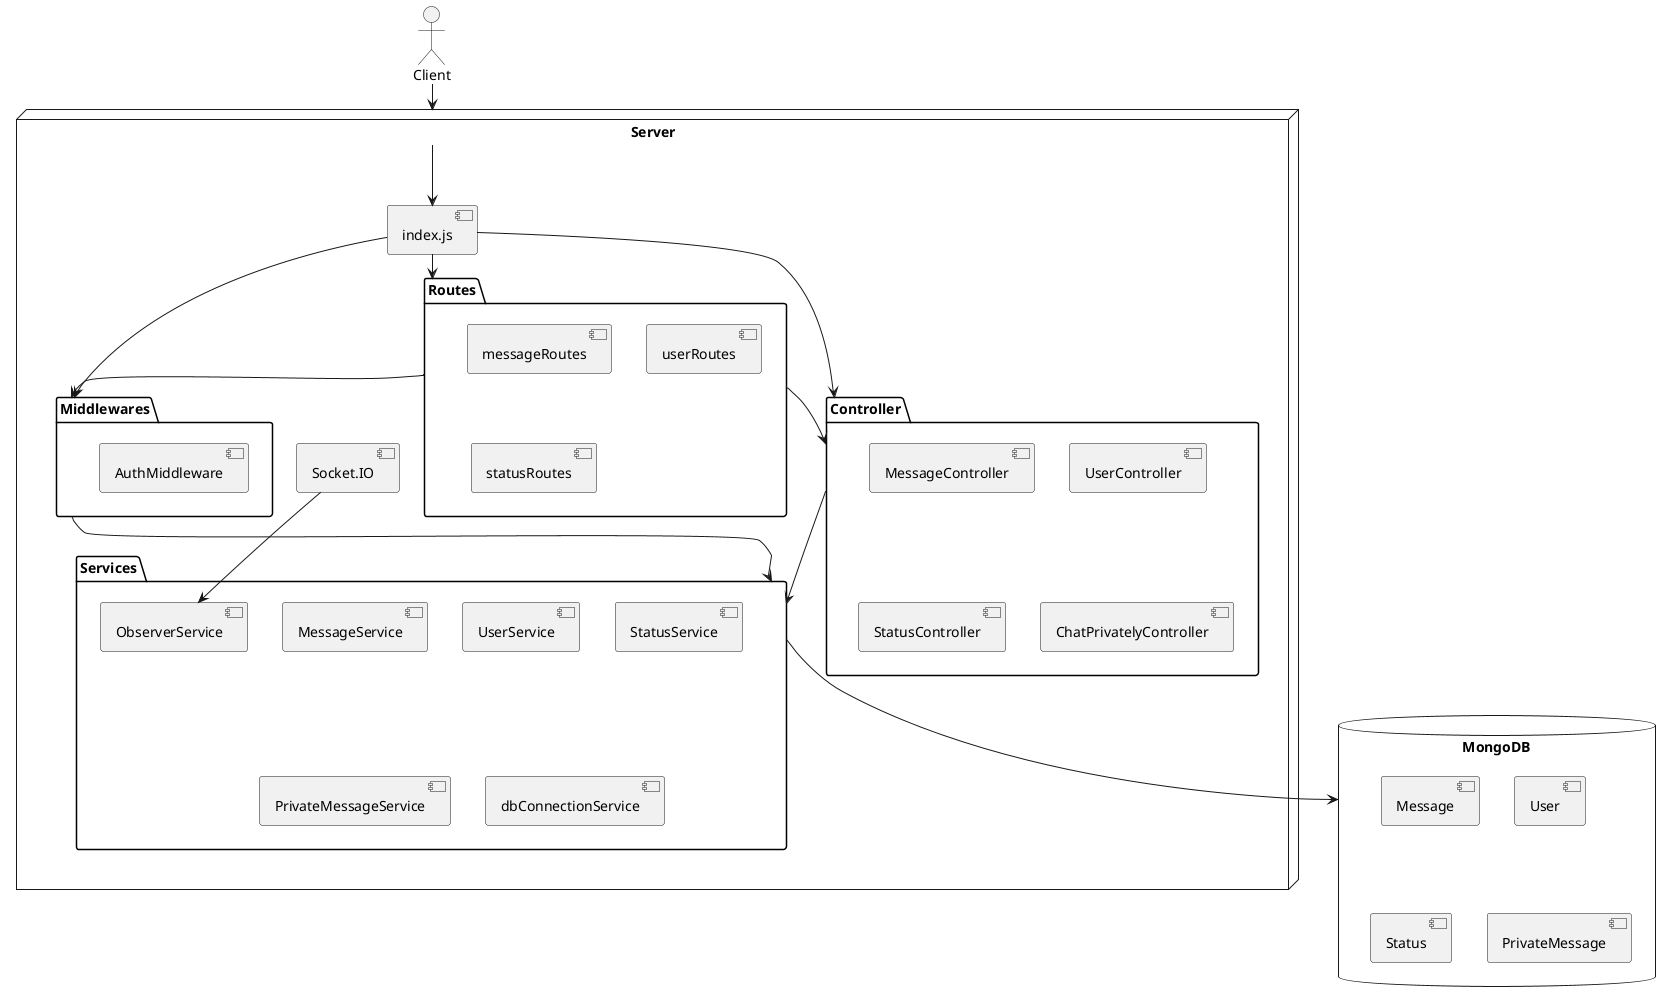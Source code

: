 @startuml
actor Client

node Server {
    [index.js]

    package Routes {
        [messageRoutes]
        [userRoutes]
        [statusRoutes]
    }

    package Controller {
        [MessageController]
        [UserController]
        [StatusController]
        [ChatPrivatelyController]
    }
    package Services {
        [MessageService]
        [UserService]
        [StatusService]
        [ObserverService]
        [PrivateMessageService]
        [dbConnectionService]
    }
    package Middlewares {
        [AuthMiddleware]
    }

    [Socket.IO]
 
}



Client --> Server
Server --> index.js
index.js --> Middlewares
index.js --> Routes
index.js --> Controller

Routes --> Controller
Routes --> Middlewares

Controller --> Services

Middlewares --> Services

Socket.IO --> ObserverService


database MongoDB {
    [Message]
    [User]
    [Status]
    [PrivateMessage]
}

Services --> MongoDB



@enduml